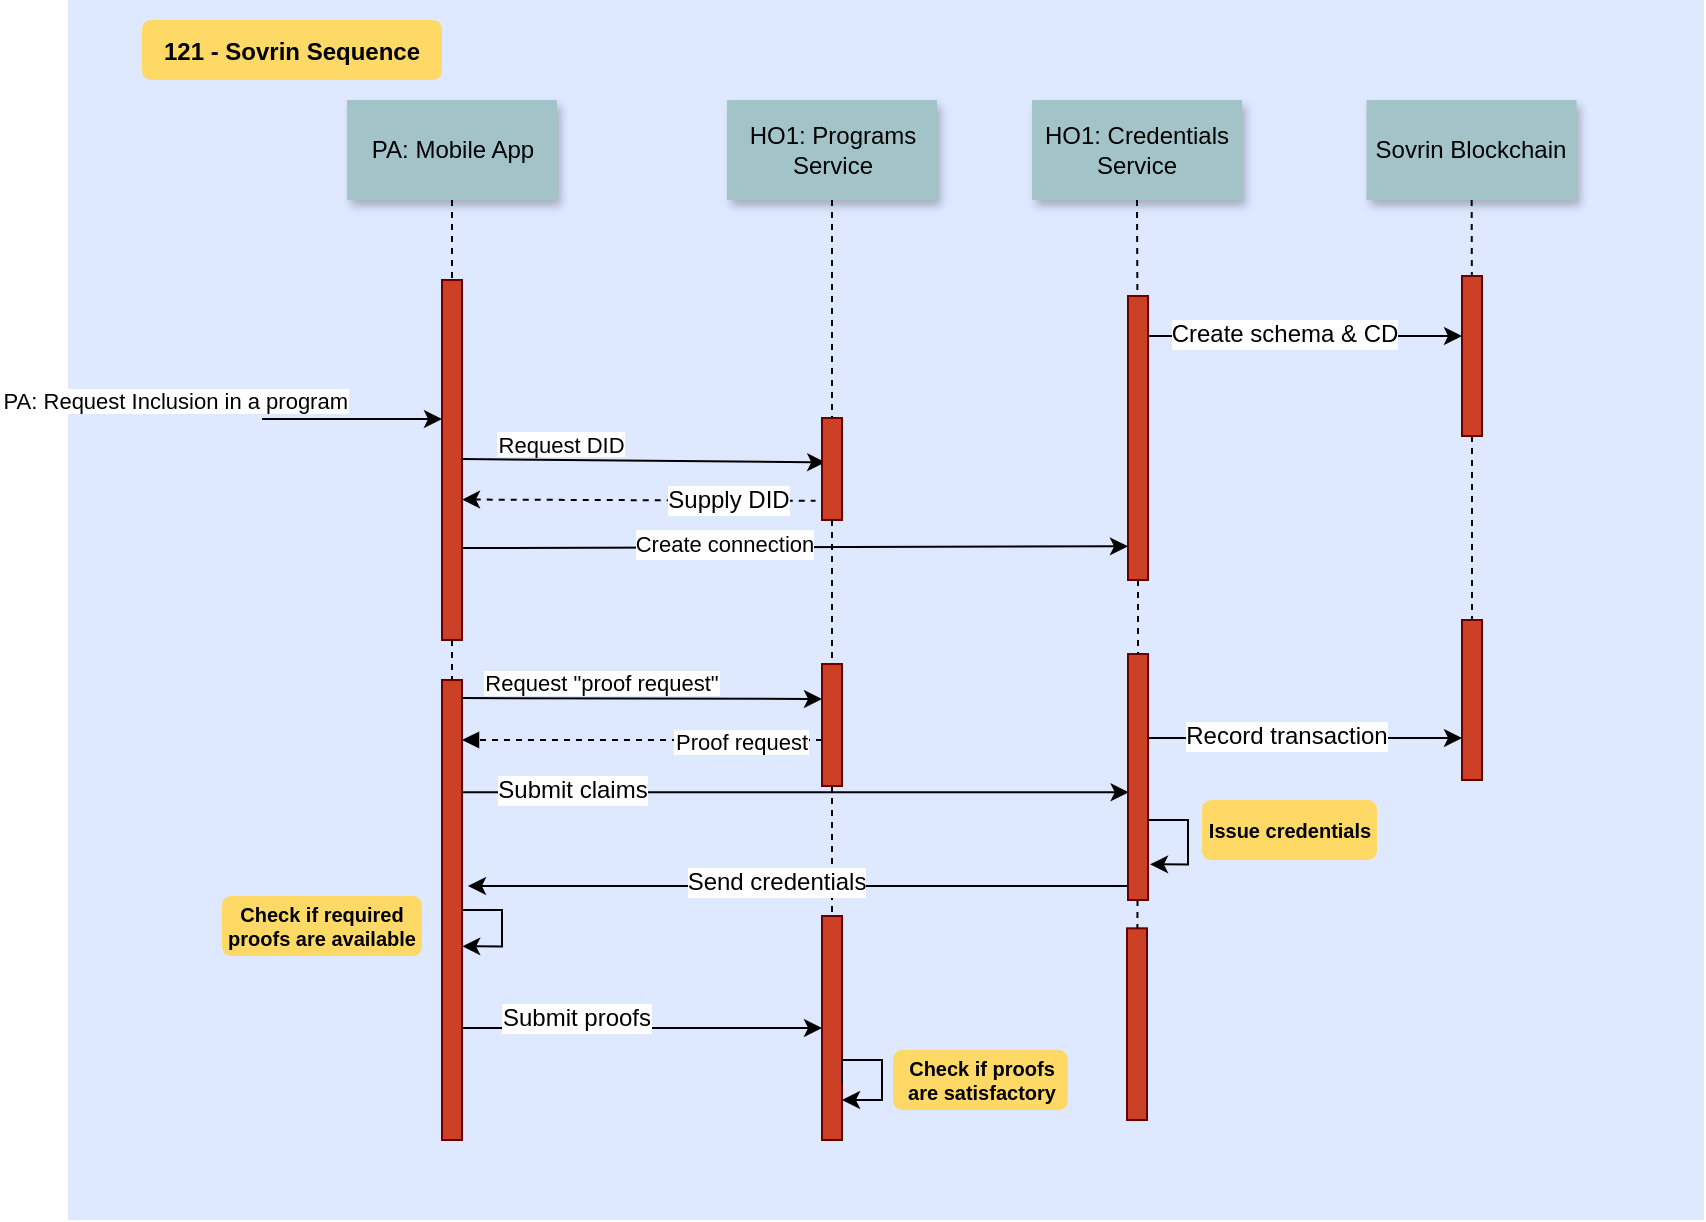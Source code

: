 <mxfile version="11.1.4" type="github"><diagram name="Page-1" id="9361dd3d-8414-5efd-6122-117bd74ce7a7"><mxGraphModel dx="1442" dy="506" grid="1" gridSize="10" guides="1" tooltips="1" connect="1" arrows="1" fold="1" page="0" pageScale="1.5" pageWidth="826" pageHeight="1169" background="#ffffff" math="0" shadow="0"><root><mxCell id="0"/><mxCell id="1" parent="0"/><mxCell id="69" value=" " style="fillColor=#DEE8FF;strokeColor=none" parent="1" vertex="1"><mxGeometry x="13" y="10" width="818" height="610" as="geometry"/></mxCell><mxCell id="2" value="" style="fillColor=#CC4125;strokeColor=#660000" parent="1" vertex="1"><mxGeometry x="200" y="150" width="10" height="180" as="geometry"/></mxCell><mxCell id="3" value="PA: Request Inclusion in a program" style="edgeStyle=none;verticalLabelPosition=top;verticalAlign=bottom;labelPosition=left;align=right" parent="1" edge="1"><mxGeometry x="110" y="119.5" width="100" height="100" as="geometry"><mxPoint x="110" y="219.5" as="sourcePoint"/><mxPoint x="200" y="219.5" as="targetPoint"/></mxGeometry></mxCell><mxCell id="4" value="PA: Mobile App" style="shadow=1;fillColor=#A2C4C9;strokeColor=none;whiteSpace=wrap;" parent="1" vertex="1"><mxGeometry x="152.5" y="60" width="105" height="50" as="geometry"/></mxCell><mxCell id="7" value="HO1: Credentials Service" style="shadow=1;fillColor=#A2C4C9;strokeColor=none;whiteSpace=wrap;" parent="1" vertex="1"><mxGeometry x="495" y="60" width="105" height="50" as="geometry"/></mxCell><mxCell id="9" value="Request DID" style="edgeStyle=none;verticalLabelPosition=top;verticalAlign=bottom;entryX=0.16;entryY=0.679;entryDx=0;entryDy=0;entryPerimeter=0;" parent="1" edge="1"><mxGeometry width="100" height="100" as="geometry"><mxPoint x="210" y="239.5" as="sourcePoint"/><mxPoint x="391.6" y="241.159" as="targetPoint"/><mxPoint x="-41" y="1" as="offset"/></mxGeometry></mxCell><mxCell id="11" value="" style="edgeStyle=none;verticalLabelPosition=top;verticalAlign=bottom;endArrow=none;startArrow=classic;dashed=1;entryX=-0.324;entryY=0.838;entryDx=0;entryDy=0;entryPerimeter=0;" parent="1" edge="1"><mxGeometry x="220" y="172.259" width="100" height="100" as="geometry"><mxPoint x="210" y="259.759" as="sourcePoint"/><mxPoint x="386.76" y="260.398" as="targetPoint"/></mxGeometry></mxCell><mxCell id="HILvpN4AN2ozblUCMKvK-89" value="Supply DID" style="text;html=1;resizable=0;points=[];align=center;verticalAlign=middle;labelBackgroundColor=#ffffff;fontStyle=0" parent="11" vertex="1" connectable="0"><mxGeometry relative="1" as="geometry"><mxPoint x="44.5" as="offset"/></mxGeometry></mxCell><mxCell id="15" value="Sovrin Blockchain" style="shadow=1;fillColor=#A2C4C9;strokeColor=none;whiteSpace=wrap;" parent="1" vertex="1"><mxGeometry x="662.284" y="60.0" width="105" height="50" as="geometry"/></mxCell><mxCell id="16" value="" style="edgeStyle=none;endArrow=none;dashed=1;" parent="1" source="4HXD_U9j3b60p4fibFge-112" target="17" edge="1"><mxGeometry x="637.043" y="270" width="100" height="100" as="geometry"><mxPoint x="714.543" y="220.0" as="sourcePoint"/><mxPoint x="714.543" y="240.0" as="targetPoint"/></mxGeometry></mxCell><mxCell id="17" value="" style="fillColor=#CC4125;strokeColor=#660000" parent="1" vertex="1"><mxGeometry x="710" y="320" width="10" height="80" as="geometry"/></mxCell><mxCell id="30" value="HO1: Programs Service" style="shadow=1;fillColor=#A2C4C9;strokeColor=none;whiteSpace=wrap;" parent="1" vertex="1"><mxGeometry x="342.5" y="60" width="105" height="50" as="geometry"/></mxCell><mxCell id="33" value="" style="edgeStyle=elbowEdgeStyle;elbow=horizontal;endArrow=none;dashed=1" parent="1" source="4" target="2" edge="1"><mxGeometry x="230.0" y="310" width="100" height="100" as="geometry"><mxPoint x="230.0" y="410" as="sourcePoint"/><mxPoint x="330" y="310" as="targetPoint"/></mxGeometry></mxCell><mxCell id="4HXD_U9j3b60p4fibFge-115" style="edgeStyle=orthogonalEdgeStyle;rounded=0;orthogonalLoop=1;jettySize=auto;html=1;fontSize=15;entryX=1.011;entryY=0.579;entryDx=0;entryDy=0;entryPerimeter=0;exitX=1;exitY=0.5;exitDx=0;exitDy=0;" edge="1" parent="1" source="42" target="42"><mxGeometry relative="1" as="geometry"><mxPoint x="220" y="490" as="targetPoint"/><Array as="points"><mxPoint x="230" y="465"/><mxPoint x="230" y="483"/></Array></mxGeometry></mxCell><mxCell id="4HXD_U9j3b60p4fibFge-116" style="edgeStyle=orthogonalEdgeStyle;rounded=0;orthogonalLoop=1;jettySize=auto;html=1;exitX=1.055;exitY=0.083;exitDx=0;exitDy=0;entryX=0;entryY=0.25;entryDx=0;entryDy=0;fontSize=15;exitPerimeter=0;" edge="1" parent="1"><mxGeometry relative="1" as="geometry"><mxPoint x="210.5" y="284" as="sourcePoint"/><mxPoint x="543" y="283.167" as="targetPoint"/><Array as="points"><mxPoint x="210" y="283"/></Array></mxGeometry></mxCell><mxCell id="4HXD_U9j3b60p4fibFge-117" value="&lt;span style=&quot;font-size: 11px&quot;&gt;Create connection&lt;/span&gt;" style="text;html=1;resizable=0;points=[];align=center;verticalAlign=middle;labelBackgroundColor=#ffffff;fontSize=12;" vertex="1" connectable="0" parent="4HXD_U9j3b60p4fibFge-116"><mxGeometry x="-0.217" y="2" relative="1" as="geometry"><mxPoint as="offset"/></mxGeometry></mxCell><mxCell id="4HXD_U9j3b60p4fibFge-118" style="edgeStyle=orthogonalEdgeStyle;rounded=0;orthogonalLoop=1;jettySize=auto;html=1;exitX=1;exitY=0.25;exitDx=0;exitDy=0;entryX=0.033;entryY=0.562;entryDx=0;entryDy=0;entryPerimeter=0;fontSize=15;" edge="1" parent="1" source="42" target="HILvpN4AN2ozblUCMKvK-92"><mxGeometry relative="1" as="geometry"><Array as="points"><mxPoint x="210" y="406"/></Array></mxGeometry></mxCell><mxCell id="4HXD_U9j3b60p4fibFge-119" value="&lt;span style=&quot;font-size: 12px&quot;&gt;Submit claims&lt;/span&gt;" style="text;html=1;resizable=0;points=[];align=center;verticalAlign=middle;labelBackgroundColor=#ffffff;fontSize=12;" vertex="1" connectable="0" parent="4HXD_U9j3b60p4fibFge-118"><mxGeometry x="-0.402" relative="1" as="geometry"><mxPoint x="-44" y="-1" as="offset"/></mxGeometry></mxCell><mxCell id="4HXD_U9j3b60p4fibFge-122" style="edgeStyle=orthogonalEdgeStyle;rounded=0;orthogonalLoop=1;jettySize=auto;html=1;entryX=0;entryY=0.5;entryDx=0;entryDy=0;fontSize=15;" edge="1" parent="1" target="49"><mxGeometry relative="1" as="geometry"><mxPoint x="210" y="510" as="sourcePoint"/><Array as="points"><mxPoint x="210" y="524"/></Array></mxGeometry></mxCell><mxCell id="4HXD_U9j3b60p4fibFge-123" value="Submit proofs" style="text;html=1;resizable=0;points=[];align=center;verticalAlign=middle;labelBackgroundColor=#ffffff;fontSize=12;" vertex="1" connectable="0" parent="4HXD_U9j3b60p4fibFge-122"><mxGeometry x="-0.272" y="5" relative="1" as="geometry"><mxPoint as="offset"/></mxGeometry></mxCell><mxCell id="42" value="" style="fillColor=#CC4125;strokeColor=#660000" parent="1" vertex="1"><mxGeometry x="200" y="350" width="10" height="230" as="geometry"/></mxCell><mxCell id="43" value="             Proof request" style="edgeStyle=elbowEdgeStyle;elbow=vertical;dashed=1;verticalLabelPosition=top;verticalAlign=bottom;align=center;exitX=0;exitY=0.42;exitDx=0;exitDy=0;endFill=1;endArrow=block;startFill=0;startArrow=none;exitPerimeter=0;" parent="1" edge="1"><mxGeometry y="170" width="100" height="100" as="geometry"><mxPoint x="390" y="380" as="sourcePoint"/><mxPoint x="210" y="380" as="targetPoint"/><Array as="points"/><mxPoint x="50" y="10" as="offset"/></mxGeometry></mxCell><mxCell id="44" value="" style="edgeStyle=none;dashed=1;endArrow=none" parent="1" source="2" target="42" edge="1"><mxGeometry x="50" y="300" width="100" height="100" as="geometry"><mxPoint x="50" y="400" as="sourcePoint"/><mxPoint x="150" y="300" as="targetPoint"/></mxGeometry></mxCell><mxCell id="48" value="" style="fillColor=#CC4125;strokeColor=#660000" parent="1" vertex="1"><mxGeometry x="542.5" y="474.167" width="10" height="95.833" as="geometry"/></mxCell><mxCell id="49" value="" style="fillColor=#CC4125;strokeColor=#660000" parent="1" vertex="1"><mxGeometry x="390" y="468" width="10" height="112" as="geometry"/></mxCell><mxCell id="50" value="" style="edgeStyle=none;endArrow=none;dashed=1" parent="1" source="4HXD_U9j3b60p4fibFge-125" target="49" edge="1"><mxGeometry x="346.571" y="205" width="100" height="100" as="geometry"><mxPoint x="421.736" y="150" as="sourcePoint"/><mxPoint x="421.736" y="329.394" as="targetPoint"/></mxGeometry></mxCell><mxCell id="52" value="" style="edgeStyle=none;endArrow=none;dashed=1" parent="1" source="HILvpN4AN2ozblUCMKvK-92" target="48" edge="1"><mxGeometry x="576.571" y="339.697" width="100" height="100" as="geometry"><mxPoint x="651.736" y="284.697" as="sourcePoint"/><mxPoint x="651.736" y="464.091" as="targetPoint"/></mxGeometry></mxCell><mxCell id="71" value="121 - Sovrin Sequence" style="rounded=1;fontStyle=1;fillColor=#FFD966;strokeColor=none" parent="1" vertex="1"><mxGeometry x="50" y="20" width="150" height="30" as="geometry"/></mxCell><mxCell id="72" value="Check if required proofs are available" style="rounded=1;fontStyle=1;fillColor=#FFD966;strokeColor=none;whiteSpace=wrap;fontSize=10;" parent="1" vertex="1"><mxGeometry x="90" y="458" width="100" height="30" as="geometry"/></mxCell><mxCell id="4HXD_U9j3b60p4fibFge-92" style="edgeStyle=orthogonalEdgeStyle;rounded=0;orthogonalLoop=1;jettySize=auto;html=1;" edge="1" parent="1"><mxGeometry relative="1" as="geometry"><mxPoint x="553" y="379" as="sourcePoint"/><mxPoint x="710" y="379" as="targetPoint"/><Array as="points"><mxPoint x="600" y="379"/><mxPoint x="600" y="379"/></Array></mxGeometry></mxCell><mxCell id="4HXD_U9j3b60p4fibFge-93" value="Record transaction" style="text;html=1;resizable=0;points=[];align=center;verticalAlign=middle;labelBackgroundColor=#ffffff;" vertex="1" connectable="0" parent="4HXD_U9j3b60p4fibFge-92"><mxGeometry x="-0.003" y="10" relative="1" as="geometry"><mxPoint x="-10" y="9" as="offset"/></mxGeometry></mxCell><mxCell id="4HXD_U9j3b60p4fibFge-107" style="edgeStyle=orthogonalEdgeStyle;rounded=0;orthogonalLoop=1;jettySize=auto;html=1;exitX=0;exitY=0.75;exitDx=0;exitDy=0;entryX=1.276;entryY=0.212;entryDx=0;entryDy=0;entryPerimeter=0;fontSize=15;" edge="1" parent="1"><mxGeometry relative="1" as="geometry"><mxPoint x="543" y="453" as="sourcePoint"/><mxPoint x="213" y="453" as="targetPoint"/></mxGeometry></mxCell><mxCell id="4HXD_U9j3b60p4fibFge-108" value="Send credentials" style="text;html=1;resizable=0;points=[];align=center;verticalAlign=middle;labelBackgroundColor=#ffffff;fontSize=12;" vertex="1" connectable="0" parent="4HXD_U9j3b60p4fibFge-107"><mxGeometry x="0.189" y="2" relative="1" as="geometry"><mxPoint x="20" y="-4" as="offset"/></mxGeometry></mxCell><mxCell id="HILvpN4AN2ozblUCMKvK-92" value="" style="fillColor=#CC4125;strokeColor=#660000" parent="1" vertex="1"><mxGeometry x="543" y="337" width="10" height="123" as="geometry"/></mxCell><mxCell id="HILvpN4AN2ozblUCMKvK-93" value="" style="edgeStyle=none;endArrow=none;dashed=1;exitX=0.5;exitY=1;exitDx=0;exitDy=0;" parent="1" source="4HXD_U9j3b60p4fibFge-109" target="HILvpN4AN2ozblUCMKvK-92" edge="1"><mxGeometry x="576.571" y="339.697" width="100" height="100" as="geometry"><mxPoint x="548" y="270" as="sourcePoint"/><mxPoint x="547.583" y="464.167" as="targetPoint"/></mxGeometry></mxCell><mxCell id="R1A0qcYAxihJPIgawu35-90" value="Check if proofs are satisfactory" style="rounded=1;fontStyle=1;fillColor=#FFD966;strokeColor=none;whiteSpace=wrap;fontSize=10;" parent="1" vertex="1"><mxGeometry x="425.5" y="535" width="87.5" height="30" as="geometry"/></mxCell><mxCell id="R1A0qcYAxihJPIgawu35-93" value="Request &quot;proof request&quot;" style="edgeStyle=elbowEdgeStyle;elbow=vertical;verticalLabelPosition=top;verticalAlign=bottom;entryX=0;entryY=0.256;entryDx=0;entryDy=0;entryPerimeter=0;" parent="1" edge="1"><mxGeometry y="170" width="100" height="100" as="geometry"><mxPoint x="210" y="359" as="sourcePoint"/><mxPoint x="390" y="360" as="targetPoint"/><Array as="points"/><mxPoint x="-20" y="1" as="offset"/></mxGeometry></mxCell><mxCell id="4HXD_U9j3b60p4fibFge-90" value="" style="fillColor=#CC4125;strokeColor=#660000" vertex="1" parent="1"><mxGeometry x="390" y="219" width="10" height="51" as="geometry"/></mxCell><mxCell id="4HXD_U9j3b60p4fibFge-91" value="" style="edgeStyle=none;endArrow=none;dashed=1" edge="1" parent="1" source="30" target="4HXD_U9j3b60p4fibFge-90"><mxGeometry x="346.571" y="205" width="100" height="100" as="geometry"><mxPoint x="395" y="110" as="sourcePoint"/><mxPoint x="395" y="468.333" as="targetPoint"/></mxGeometry></mxCell><mxCell id="4HXD_U9j3b60p4fibFge-111" style="edgeStyle=orthogonalEdgeStyle;rounded=0;orthogonalLoop=1;jettySize=auto;html=1;exitX=0.929;exitY=0.153;exitDx=0;exitDy=0;fontSize=15;exitPerimeter=0;" edge="1" parent="1" source="4HXD_U9j3b60p4fibFge-109"><mxGeometry relative="1" as="geometry"><mxPoint x="710" y="178" as="targetPoint"/><Array as="points"><mxPoint x="552" y="178"/></Array></mxGeometry></mxCell><mxCell id="4HXD_U9j3b60p4fibFge-114" value="Create schema &amp;amp; CD" style="text;html=1;resizable=0;points=[];align=center;verticalAlign=middle;labelBackgroundColor=#ffffff;fontSize=12;" vertex="1" connectable="0" parent="4HXD_U9j3b60p4fibFge-111"><mxGeometry x="-0.246" y="1" relative="1" as="geometry"><mxPoint x="10" as="offset"/></mxGeometry></mxCell><mxCell id="4HXD_U9j3b60p4fibFge-109" value="" style="fillColor=#CC4125;strokeColor=#660000" vertex="1" parent="1"><mxGeometry x="543" y="158" width="10" height="142" as="geometry"/></mxCell><mxCell id="4HXD_U9j3b60p4fibFge-110" value="" style="edgeStyle=none;endArrow=none;dashed=1;exitX=0.5;exitY=1;exitDx=0;exitDy=0;" edge="1" parent="1" source="7" target="4HXD_U9j3b60p4fibFge-109"><mxGeometry x="576.571" y="339.697" width="100" height="100" as="geometry"><mxPoint x="547.5" y="110" as="sourcePoint"/><mxPoint x="547.881" y="307" as="targetPoint"/></mxGeometry></mxCell><mxCell id="4HXD_U9j3b60p4fibFge-112" value="" style="fillColor=#CC4125;strokeColor=#660000" vertex="1" parent="1"><mxGeometry x="710" y="148" width="10" height="80" as="geometry"/></mxCell><mxCell id="4HXD_U9j3b60p4fibFge-113" value="" style="edgeStyle=none;endArrow=none;dashed=1;" edge="1" parent="1" source="15" target="4HXD_U9j3b60p4fibFge-112"><mxGeometry x="637.043" y="270" width="100" height="100" as="geometry"><mxPoint x="714.806" y="110" as="sourcePoint"/><mxPoint x="714.965" y="290" as="targetPoint"/></mxGeometry></mxCell><mxCell id="4HXD_U9j3b60p4fibFge-120" style="edgeStyle=orthogonalEdgeStyle;rounded=0;orthogonalLoop=1;jettySize=auto;html=1;entryX=1.1;entryY=0.855;entryDx=0;entryDy=0;entryPerimeter=0;fontSize=15;" edge="1" parent="1" source="HILvpN4AN2ozblUCMKvK-92" target="HILvpN4AN2ozblUCMKvK-92"><mxGeometry relative="1" as="geometry"><Array as="points"><mxPoint x="573" y="420"/><mxPoint x="573" y="442"/></Array></mxGeometry></mxCell><mxCell id="4HXD_U9j3b60p4fibFge-121" value="Issue credentials" style="rounded=1;fontStyle=1;fillColor=#FFD966;strokeColor=none;whiteSpace=wrap;fontSize=10;" vertex="1" parent="1"><mxGeometry x="580" y="410" width="87.5" height="30" as="geometry"/></mxCell><mxCell id="4HXD_U9j3b60p4fibFge-124" style="edgeStyle=orthogonalEdgeStyle;rounded=0;orthogonalLoop=1;jettySize=auto;html=1;exitX=1;exitY=0.75;exitDx=0;exitDy=0;fontSize=15;" edge="1" parent="1" source="49"><mxGeometry relative="1" as="geometry"><mxPoint x="400" y="560" as="targetPoint"/><Array as="points"><mxPoint x="400" y="540"/><mxPoint x="420" y="540"/><mxPoint x="420" y="560"/></Array></mxGeometry></mxCell><mxCell id="4HXD_U9j3b60p4fibFge-125" value="" style="fillColor=#CC4125;strokeColor=#660000" vertex="1" parent="1"><mxGeometry x="390" y="342" width="10" height="61" as="geometry"/></mxCell><mxCell id="4HXD_U9j3b60p4fibFge-126" value="" style="edgeStyle=none;endArrow=none;dashed=1" edge="1" parent="1" source="4HXD_U9j3b60p4fibFge-90" target="4HXD_U9j3b60p4fibFge-125"><mxGeometry x="346.571" y="205" width="100" height="100" as="geometry"><mxPoint x="395.0" y="280.0" as="sourcePoint"/><mxPoint x="395.0" y="468" as="targetPoint"/></mxGeometry></mxCell></root></mxGraphModel></diagram></mxfile>